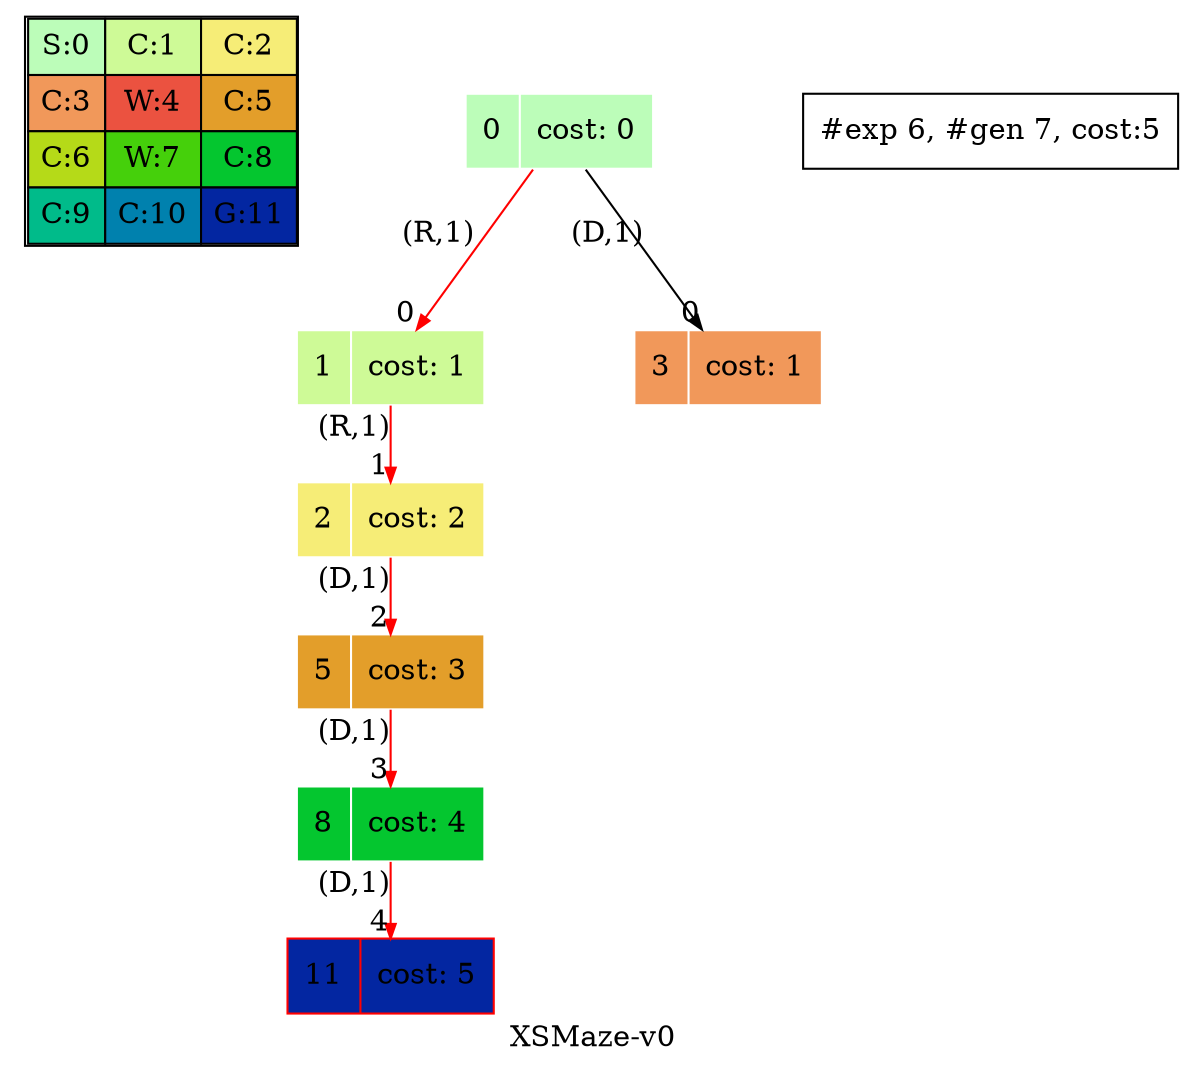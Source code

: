 digraph XSMaze { label="XSMaze-v0"
subgraph MAP {label=Map;map [shape=plaintext label=<<table border="1" cellpadding="5" cellspacing="0" cellborder="1"><tr><td bgcolor="0.32745098 0.267733   0.99083125 1.        ">S:0</td><td bgcolor="0.24117647 0.39545121 0.97940977 1.        ">C:1</td><td bgcolor="0.15490196 0.51591783 0.96349314 1.        ">C:2</td></tr><tr><td bgcolor="0.06862745 0.62692381 0.94315443 1.        ">C:3</td><td bgcolor="0.01764706 0.72643357 0.91848699 1.        ">W:4</td><td bgcolor="0.10392157 0.81262237 0.88960401 1.        ">C:5</td></tr><tr><td bgcolor="0.19803922 0.88960401 0.8534438  1.        ">C:6</td><td bgcolor="0.28431373 0.94315443 0.81619691 1.        ">W:7</td><td bgcolor="0.37058824 0.97940977 0.77520398 1.        ">C:8</td></tr><tr><td bgcolor="0.45686275 0.99770518 0.73065313 1.        ">C:9</td><td bgcolor="0.54313725 0.99770518 0.68274886 1.        ">C:10</td><td bgcolor="0.62941176 0.97940977 0.63171101 1.        ">G:11</td></tr></table>>]} 
nodesep=1 ranksep=0.5 node [shape=record] edge [arrowsize=0.7] 
"0_0" [label="<f0>0 |<f1> cost: 0" style=filled color=white fillcolor="0.32745098 0.267733   0.99083125 1.        "]
"0_0.1-1" [label="<f0>1 |<f1> cost: 1" style=filled color=white fillcolor="0.24117647 0.39545121 0.97940977 1.        "] "0_0" -> "0_0.1-1" [xlabel="(R,1)" headlabel=0color=red ];  
"0_0.3-3" [label="<f0>3 |<f1> cost: 1" style=filled color=white fillcolor="0.06862745 0.62692381 0.94315443 1.        "] "0_0" -> "0_0.3-3" [xlabel="(D,1)" headlabel=0]; 
"0_0.1.2-1" [label="<f0>2 |<f1> cost: 2" style=filled color=white fillcolor="0.15490196 0.51591783 0.96349314 1.        "] "0_0.1-1" -> "0_0.1.2-1" [xlabel="(R,1)" headlabel=1color=red ];  
"0_0.1.2.5-3" [label="<f0>5 |<f1> cost: 3" style=filled color=white fillcolor="0.10392157 0.81262237 0.88960401 1.        "] "0_0.1.2-1" -> "0_0.1.2.5-3" [xlabel="(D,1)" headlabel=2color=red ];  
"0_0.1.2.5.8-3" [label="<f0>8 |<f1> cost: 4" style=filled color=white fillcolor="0.37058824 0.97940977 0.77520398 1.        "] "0_0.1.2.5-3" -> "0_0.1.2.5.8-3" [xlabel="(D,1)" headlabel=3color=red ];  
"0_0.1.2.5.8.11-3" [label="<f0>11 |<f1> cost: 5" style=filled color=red fillcolor="0.62941176 0.97940977 0.63171101 1.        "] "0_0.1.2.5.8-3" -> "0_0.1.2.5.8.11-3" [xlabel="(D,1)" headlabel=4color=red ];  
 "#exp 6, #gen 7, cost:5" [ shape=box ];
}
